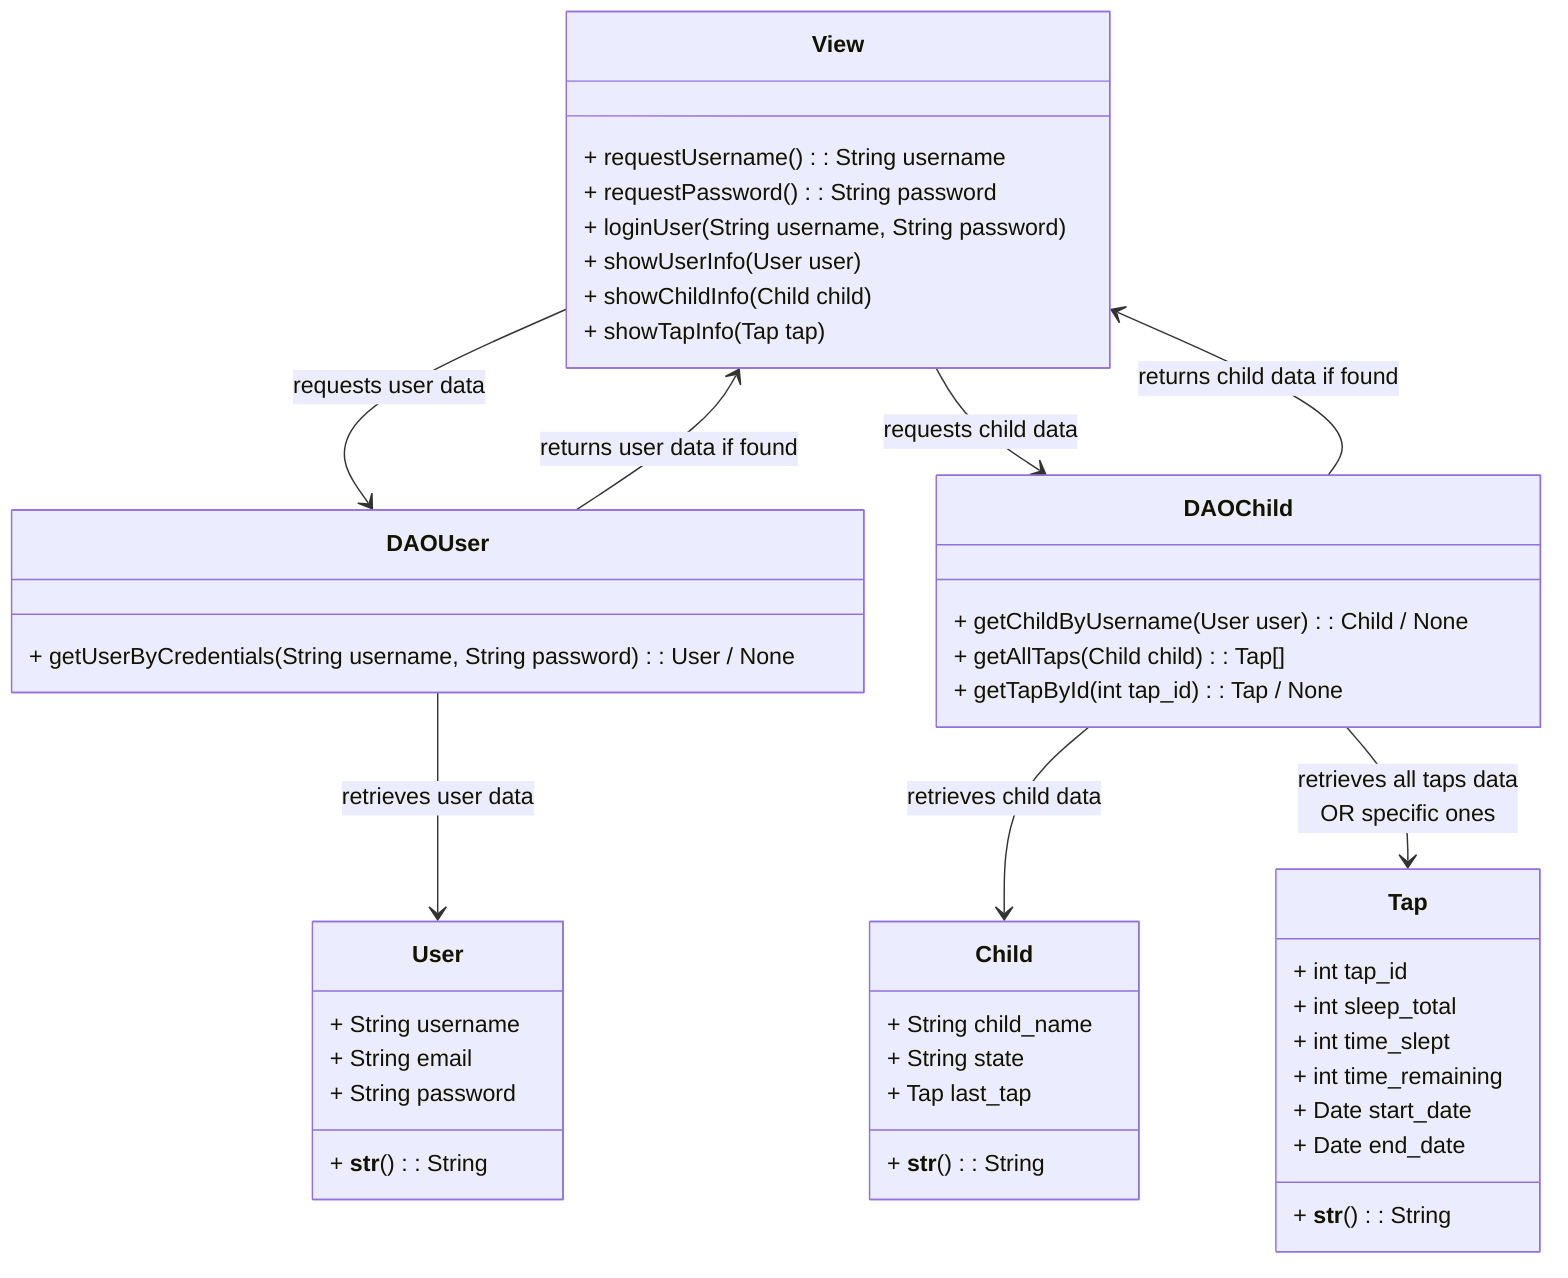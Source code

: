 classDiagram
    class View {
        + requestUsername(): String username
        + requestPassword(): String password
        + loginUser(String username, String password)
        + showUserInfo(User user)
        + showChildInfo(Child child)
        + showTapInfo(Tap tap)
    }

    class DAOUser {
        + getUserByCredentials(String username, String password): User / None
    }

    class User {
        + String username
        + String email
        + String password
        + __str__(): String
    }

    class DAOChild {
        + getChildByUsername(User user): Child / None
        + getAllTaps(Child child): Tap[]
        + getTapById(int tap_id): Tap / None
    }

    class Child {
        + String child_name
        + String state
        + Tap last_tap
        + __str__(): String
    }

    class Tap {
        + int tap_id
        + int sleep_total
        + int time_slept
        + int time_remaining
        + Date start_date
        + Date end_date
        + __str__(): String
    }

    View --> DAOUser: requests user data
    DAOUser --> User: retrieves user data
    DAOUser --> View: returns user data if found
    View --> DAOChild: requests child data 
    DAOChild --> Child: retrieves child data 
    DAOChild --> View: returns child data if found
    DAOChild --> Tap: retrieves all taps data <br> OR specific ones